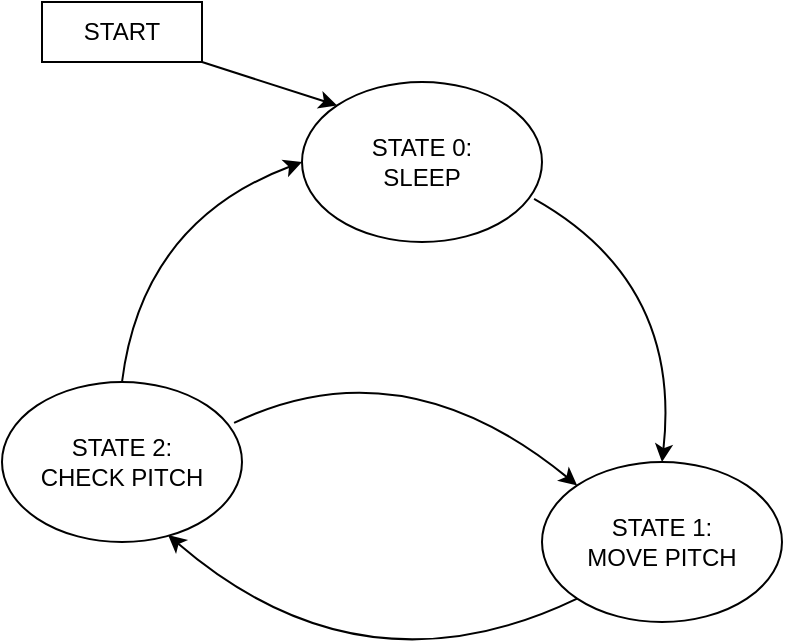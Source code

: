 <mxfile version="21.0.8" type="device"><diagram name="Page-1" id="BO4yDep_coBFz5XPcuIo"><mxGraphModel dx="954" dy="623" grid="1" gridSize="10" guides="1" tooltips="1" connect="1" arrows="1" fold="1" page="1" pageScale="1" pageWidth="850" pageHeight="1100" math="0" shadow="0"><root><mxCell id="0"/><mxCell id="1" parent="0"/><mxCell id="gnHzOgu_7w5iuXp6ZeUx-1" value="START" style="rounded=0;whiteSpace=wrap;html=1;" vertex="1" parent="1"><mxGeometry x="210" y="260" width="80" height="30" as="geometry"/></mxCell><mxCell id="gnHzOgu_7w5iuXp6ZeUx-2" value="STATE 0:&lt;br&gt;SLEEP" style="ellipse;whiteSpace=wrap;html=1;" vertex="1" parent="1"><mxGeometry x="340" y="300" width="120" height="80" as="geometry"/></mxCell><mxCell id="gnHzOgu_7w5iuXp6ZeUx-3" value="STATE 2:&lt;br&gt;CHECK PITCH" style="ellipse;whiteSpace=wrap;html=1;" vertex="1" parent="1"><mxGeometry x="190" y="450" width="120" height="80" as="geometry"/></mxCell><mxCell id="gnHzOgu_7w5iuXp6ZeUx-4" value="STATE 1:&lt;br&gt;MOVE PITCH" style="ellipse;whiteSpace=wrap;html=1;" vertex="1" parent="1"><mxGeometry x="460" y="490" width="120" height="80" as="geometry"/></mxCell><mxCell id="gnHzOgu_7w5iuXp6ZeUx-6" value="" style="endArrow=classic;html=1;entryX=0.5;entryY=0;entryDx=0;entryDy=0;exitX=0.967;exitY=0.731;exitDx=0;exitDy=0;curved=1;exitPerimeter=0;" edge="1" parent="1" source="gnHzOgu_7w5iuXp6ZeUx-2" target="gnHzOgu_7w5iuXp6ZeUx-4"><mxGeometry width="50" height="50" relative="1" as="geometry"><mxPoint x="400" y="420" as="sourcePoint"/><mxPoint x="450" y="370" as="targetPoint"/><Array as="points"><mxPoint x="530" y="400"/></Array></mxGeometry></mxCell><mxCell id="gnHzOgu_7w5iuXp6ZeUx-7" value="" style="endArrow=classic;html=1;entryX=0;entryY=0.5;entryDx=0;entryDy=0;exitX=0.5;exitY=0;exitDx=0;exitDy=0;curved=1;" edge="1" parent="1" source="gnHzOgu_7w5iuXp6ZeUx-3" target="gnHzOgu_7w5iuXp6ZeUx-2"><mxGeometry width="50" height="50" relative="1" as="geometry"><mxPoint x="270" y="340" as="sourcePoint"/><mxPoint x="348" y="482" as="targetPoint"/><Array as="points"><mxPoint x="260" y="370"/></Array></mxGeometry></mxCell><mxCell id="gnHzOgu_7w5iuXp6ZeUx-8" value="" style="endArrow=classic;html=1;exitX=0;exitY=1;exitDx=0;exitDy=0;curved=1;entryX=0.692;entryY=0.956;entryDx=0;entryDy=0;entryPerimeter=0;" edge="1" parent="1" source="gnHzOgu_7w5iuXp6ZeUx-4" target="gnHzOgu_7w5iuXp6ZeUx-3"><mxGeometry width="50" height="50" relative="1" as="geometry"><mxPoint x="340" y="530" as="sourcePoint"/><mxPoint x="280" y="580" as="targetPoint"/><Array as="points"><mxPoint x="370" y="610"/></Array></mxGeometry></mxCell><mxCell id="gnHzOgu_7w5iuXp6ZeUx-9" value="" style="endArrow=classic;html=1;entryX=0;entryY=0;entryDx=0;entryDy=0;curved=1;exitX=0.967;exitY=0.256;exitDx=0;exitDy=0;exitPerimeter=0;" edge="1" parent="1" source="gnHzOgu_7w5iuXp6ZeUx-3" target="gnHzOgu_7w5iuXp6ZeUx-4"><mxGeometry width="50" height="50" relative="1" as="geometry"><mxPoint x="280" y="430" as="sourcePoint"/><mxPoint x="425" y="550" as="targetPoint"/><Array as="points"><mxPoint x="390" y="430"/></Array></mxGeometry></mxCell><mxCell id="gnHzOgu_7w5iuXp6ZeUx-12" value="" style="endArrow=classic;html=1;rounded=0;exitX=1;exitY=1;exitDx=0;exitDy=0;entryX=0;entryY=0;entryDx=0;entryDy=0;" edge="1" parent="1" source="gnHzOgu_7w5iuXp6ZeUx-1" target="gnHzOgu_7w5iuXp6ZeUx-2"><mxGeometry width="50" height="50" relative="1" as="geometry"><mxPoint x="400" y="420" as="sourcePoint"/><mxPoint x="450" y="370" as="targetPoint"/></mxGeometry></mxCell></root></mxGraphModel></diagram></mxfile>